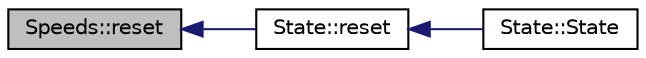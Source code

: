 digraph "Speeds::reset"
{
  edge [fontname="Helvetica",fontsize="10",labelfontname="Helvetica",labelfontsize="10"];
  node [fontname="Helvetica",fontsize="10",shape=record];
  rankdir="LR";
  Node1 [label="Speeds::reset",height=0.2,width=0.4,color="black", fillcolor="grey75", style="filled", fontcolor="black"];
  Node1 -> Node2 [dir="back",color="midnightblue",fontsize="10",style="solid",fontname="Helvetica"];
  Node2 [label="State::reset",height=0.2,width=0.4,color="black", fillcolor="white", style="filled",URL="$class_state.html#a4e93b6afe93bea420937159c4993a627",tooltip="State::reset Resets the values of the current state after it is copied to the history. "];
  Node2 -> Node3 [dir="back",color="midnightblue",fontsize="10",style="solid",fontname="Helvetica"];
  Node3 [label="State::State",height=0.2,width=0.4,color="black", fillcolor="white", style="filled",URL="$class_state.html#ab91bb1dd5aa6260ab2a456581daf9ec2",tooltip="State::State Constructor for the State class. Deficient state is default. Not deficient is set when e..."];
}
